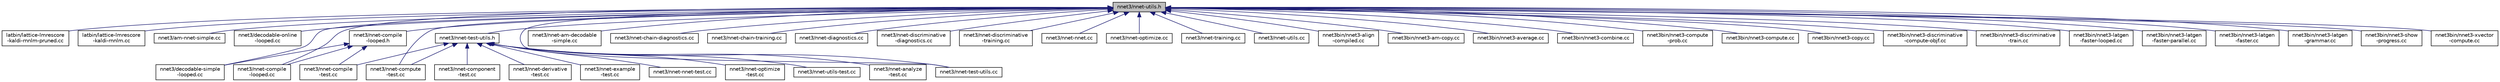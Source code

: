 digraph "nnet3/nnet-utils.h"
{
  edge [fontname="Helvetica",fontsize="10",labelfontname="Helvetica",labelfontsize="10"];
  node [fontname="Helvetica",fontsize="10",shape=record];
  Node103 [label="nnet3/nnet-utils.h",height=0.2,width=0.4,color="black", fillcolor="grey75", style="filled", fontcolor="black"];
  Node103 -> Node104 [dir="back",color="midnightblue",fontsize="10",style="solid",fontname="Helvetica"];
  Node104 [label="latbin/lattice-lmrescore\l-kaldi-rnnlm-pruned.cc",height=0.2,width=0.4,color="black", fillcolor="white", style="filled",URL="$lattice-lmrescore-kaldi-rnnlm-pruned_8cc.html"];
  Node103 -> Node105 [dir="back",color="midnightblue",fontsize="10",style="solid",fontname="Helvetica"];
  Node105 [label="latbin/lattice-lmrescore\l-kaldi-rnnlm.cc",height=0.2,width=0.4,color="black", fillcolor="white", style="filled",URL="$lattice-lmrescore-kaldi-rnnlm_8cc.html"];
  Node103 -> Node106 [dir="back",color="midnightblue",fontsize="10",style="solid",fontname="Helvetica"];
  Node106 [label="nnet3/am-nnet-simple.cc",height=0.2,width=0.4,color="black", fillcolor="white", style="filled",URL="$am-nnet-simple_8cc.html"];
  Node103 -> Node107 [dir="back",color="midnightblue",fontsize="10",style="solid",fontname="Helvetica"];
  Node107 [label="nnet3/decodable-online\l-looped.cc",height=0.2,width=0.4,color="black", fillcolor="white", style="filled",URL="$decodable-online-looped_8cc.html"];
  Node103 -> Node108 [dir="back",color="midnightblue",fontsize="10",style="solid",fontname="Helvetica"];
  Node108 [label="nnet3/decodable-simple\l-looped.cc",height=0.2,width=0.4,color="black", fillcolor="white", style="filled",URL="$decodable-simple-looped_8cc.html"];
  Node103 -> Node109 [dir="back",color="midnightblue",fontsize="10",style="solid",fontname="Helvetica"];
  Node109 [label="nnet3/nnet-compile\l-looped.h",height=0.2,width=0.4,color="black", fillcolor="white", style="filled",URL="$nnet-compile-looped_8h.html"];
  Node109 -> Node108 [dir="back",color="midnightblue",fontsize="10",style="solid",fontname="Helvetica"];
  Node109 -> Node110 [dir="back",color="midnightblue",fontsize="10",style="solid",fontname="Helvetica"];
  Node110 [label="nnet3/nnet-compile\l-looped.cc",height=0.2,width=0.4,color="black", fillcolor="white", style="filled",URL="$nnet-compile-looped_8cc.html"];
  Node109 -> Node111 [dir="back",color="midnightblue",fontsize="10",style="solid",fontname="Helvetica"];
  Node111 [label="nnet3/nnet-compile\l-test.cc",height=0.2,width=0.4,color="black", fillcolor="white", style="filled",URL="$nnet-compile-test_8cc.html"];
  Node103 -> Node112 [dir="back",color="midnightblue",fontsize="10",style="solid",fontname="Helvetica"];
  Node112 [label="nnet3/nnet-am-decodable\l-simple.cc",height=0.2,width=0.4,color="black", fillcolor="white", style="filled",URL="$nnet-am-decodable-simple_8cc.html"];
  Node103 -> Node113 [dir="back",color="midnightblue",fontsize="10",style="solid",fontname="Helvetica"];
  Node113 [label="nnet3/nnet-test-utils.h",height=0.2,width=0.4,color="black", fillcolor="white", style="filled",URL="$nnet-test-utils_8h.html",tooltip="This file contains various routines that are useful in test code. "];
  Node113 -> Node114 [dir="back",color="midnightblue",fontsize="10",style="solid",fontname="Helvetica"];
  Node114 [label="nnet3/nnet-analyze\l-test.cc",height=0.2,width=0.4,color="black", fillcolor="white", style="filled",URL="$nnet-analyze-test_8cc.html"];
  Node113 -> Node111 [dir="back",color="midnightblue",fontsize="10",style="solid",fontname="Helvetica"];
  Node113 -> Node115 [dir="back",color="midnightblue",fontsize="10",style="solid",fontname="Helvetica"];
  Node115 [label="nnet3/nnet-component\l-test.cc",height=0.2,width=0.4,color="black", fillcolor="white", style="filled",URL="$_2nnet-component-test_8cc.html"];
  Node113 -> Node116 [dir="back",color="midnightblue",fontsize="10",style="solid",fontname="Helvetica"];
  Node116 [label="nnet3/nnet-compute\l-test.cc",height=0.2,width=0.4,color="black", fillcolor="white", style="filled",URL="$nnet3_2nnet-compute-test_8cc.html"];
  Node113 -> Node117 [dir="back",color="midnightblue",fontsize="10",style="solid",fontname="Helvetica"];
  Node117 [label="nnet3/nnet-derivative\l-test.cc",height=0.2,width=0.4,color="black", fillcolor="white", style="filled",URL="$nnet-derivative-test_8cc.html"];
  Node113 -> Node118 [dir="back",color="midnightblue",fontsize="10",style="solid",fontname="Helvetica"];
  Node118 [label="nnet3/nnet-example\l-test.cc",height=0.2,width=0.4,color="black", fillcolor="white", style="filled",URL="$nnet-example-test_8cc.html"];
  Node113 -> Node119 [dir="back",color="midnightblue",fontsize="10",style="solid",fontname="Helvetica"];
  Node119 [label="nnet3/nnet-nnet-test.cc",height=0.2,width=0.4,color="black", fillcolor="white", style="filled",URL="$nnet3_2nnet-nnet-test_8cc.html"];
  Node113 -> Node120 [dir="back",color="midnightblue",fontsize="10",style="solid",fontname="Helvetica"];
  Node120 [label="nnet3/nnet-optimize\l-test.cc",height=0.2,width=0.4,color="black", fillcolor="white", style="filled",URL="$nnet-optimize-test_8cc.html"];
  Node113 -> Node121 [dir="back",color="midnightblue",fontsize="10",style="solid",fontname="Helvetica"];
  Node121 [label="nnet3/nnet-test-utils.cc",height=0.2,width=0.4,color="black", fillcolor="white", style="filled",URL="$nnet-test-utils_8cc.html"];
  Node113 -> Node122 [dir="back",color="midnightblue",fontsize="10",style="solid",fontname="Helvetica"];
  Node122 [label="nnet3/nnet-utils-test.cc",height=0.2,width=0.4,color="black", fillcolor="white", style="filled",URL="$nnet-utils-test_8cc.html"];
  Node103 -> Node123 [dir="back",color="midnightblue",fontsize="10",style="solid",fontname="Helvetica"];
  Node123 [label="nnet3/nnet-chain-diagnostics.cc",height=0.2,width=0.4,color="black", fillcolor="white", style="filled",URL="$nnet-chain-diagnostics_8cc.html"];
  Node103 -> Node124 [dir="back",color="midnightblue",fontsize="10",style="solid",fontname="Helvetica"];
  Node124 [label="nnet3/nnet-chain-training.cc",height=0.2,width=0.4,color="black", fillcolor="white", style="filled",URL="$nnet-chain-training_8cc.html"];
  Node103 -> Node110 [dir="back",color="midnightblue",fontsize="10",style="solid",fontname="Helvetica"];
  Node103 -> Node116 [dir="back",color="midnightblue",fontsize="10",style="solid",fontname="Helvetica"];
  Node103 -> Node125 [dir="back",color="midnightblue",fontsize="10",style="solid",fontname="Helvetica"];
  Node125 [label="nnet3/nnet-diagnostics.cc",height=0.2,width=0.4,color="black", fillcolor="white", style="filled",URL="$nnet-diagnostics_8cc.html"];
  Node103 -> Node126 [dir="back",color="midnightblue",fontsize="10",style="solid",fontname="Helvetica"];
  Node126 [label="nnet3/nnet-discriminative\l-diagnostics.cc",height=0.2,width=0.4,color="black", fillcolor="white", style="filled",URL="$nnet-discriminative-diagnostics_8cc.html"];
  Node103 -> Node127 [dir="back",color="midnightblue",fontsize="10",style="solid",fontname="Helvetica"];
  Node127 [label="nnet3/nnet-discriminative\l-training.cc",height=0.2,width=0.4,color="black", fillcolor="white", style="filled",URL="$nnet-discriminative-training_8cc.html"];
  Node103 -> Node128 [dir="back",color="midnightblue",fontsize="10",style="solid",fontname="Helvetica"];
  Node128 [label="nnet3/nnet-nnet.cc",height=0.2,width=0.4,color="black", fillcolor="white", style="filled",URL="$_2nnet-nnet_8cc.html"];
  Node103 -> Node129 [dir="back",color="midnightblue",fontsize="10",style="solid",fontname="Helvetica"];
  Node129 [label="nnet3/nnet-optimize.cc",height=0.2,width=0.4,color="black", fillcolor="white", style="filled",URL="$nnet-optimize_8cc.html"];
  Node103 -> Node121 [dir="back",color="midnightblue",fontsize="10",style="solid",fontname="Helvetica"];
  Node103 -> Node130 [dir="back",color="midnightblue",fontsize="10",style="solid",fontname="Helvetica"];
  Node130 [label="nnet3/nnet-training.cc",height=0.2,width=0.4,color="black", fillcolor="white", style="filled",URL="$nnet-training_8cc.html"];
  Node103 -> Node131 [dir="back",color="midnightblue",fontsize="10",style="solid",fontname="Helvetica"];
  Node131 [label="nnet3/nnet-utils.cc",height=0.2,width=0.4,color="black", fillcolor="white", style="filled",URL="$nnet-utils_8cc.html"];
  Node103 -> Node132 [dir="back",color="midnightblue",fontsize="10",style="solid",fontname="Helvetica"];
  Node132 [label="nnet3bin/nnet3-align\l-compiled.cc",height=0.2,width=0.4,color="black", fillcolor="white", style="filled",URL="$nnet3-align-compiled_8cc.html"];
  Node103 -> Node133 [dir="back",color="midnightblue",fontsize="10",style="solid",fontname="Helvetica"];
  Node133 [label="nnet3bin/nnet3-am-copy.cc",height=0.2,width=0.4,color="black", fillcolor="white", style="filled",URL="$nnet3-am-copy_8cc.html"];
  Node103 -> Node134 [dir="back",color="midnightblue",fontsize="10",style="solid",fontname="Helvetica"];
  Node134 [label="nnet3bin/nnet3-average.cc",height=0.2,width=0.4,color="black", fillcolor="white", style="filled",URL="$nnet3-average_8cc.html"];
  Node103 -> Node135 [dir="back",color="midnightblue",fontsize="10",style="solid",fontname="Helvetica"];
  Node135 [label="nnet3bin/nnet3-combine.cc",height=0.2,width=0.4,color="black", fillcolor="white", style="filled",URL="$nnet3-combine_8cc.html"];
  Node103 -> Node136 [dir="back",color="midnightblue",fontsize="10",style="solid",fontname="Helvetica"];
  Node136 [label="nnet3bin/nnet3-compute\l-prob.cc",height=0.2,width=0.4,color="black", fillcolor="white", style="filled",URL="$nnet3-compute-prob_8cc.html"];
  Node103 -> Node137 [dir="back",color="midnightblue",fontsize="10",style="solid",fontname="Helvetica"];
  Node137 [label="nnet3bin/nnet3-compute.cc",height=0.2,width=0.4,color="black", fillcolor="white", style="filled",URL="$nnet3-compute_8cc.html"];
  Node103 -> Node138 [dir="back",color="midnightblue",fontsize="10",style="solid",fontname="Helvetica"];
  Node138 [label="nnet3bin/nnet3-copy.cc",height=0.2,width=0.4,color="black", fillcolor="white", style="filled",URL="$nnet3-copy_8cc.html"];
  Node103 -> Node139 [dir="back",color="midnightblue",fontsize="10",style="solid",fontname="Helvetica"];
  Node139 [label="nnet3bin/nnet3-discriminative\l-compute-objf.cc",height=0.2,width=0.4,color="black", fillcolor="white", style="filled",URL="$nnet3-discriminative-compute-objf_8cc.html"];
  Node103 -> Node140 [dir="back",color="midnightblue",fontsize="10",style="solid",fontname="Helvetica"];
  Node140 [label="nnet3bin/nnet3-discriminative\l-train.cc",height=0.2,width=0.4,color="black", fillcolor="white", style="filled",URL="$nnet3-discriminative-train_8cc.html"];
  Node103 -> Node141 [dir="back",color="midnightblue",fontsize="10",style="solid",fontname="Helvetica"];
  Node141 [label="nnet3bin/nnet3-latgen\l-faster-looped.cc",height=0.2,width=0.4,color="black", fillcolor="white", style="filled",URL="$nnet3-latgen-faster-looped_8cc.html"];
  Node103 -> Node142 [dir="back",color="midnightblue",fontsize="10",style="solid",fontname="Helvetica"];
  Node142 [label="nnet3bin/nnet3-latgen\l-faster-parallel.cc",height=0.2,width=0.4,color="black", fillcolor="white", style="filled",URL="$nnet3-latgen-faster-parallel_8cc.html"];
  Node103 -> Node143 [dir="back",color="midnightblue",fontsize="10",style="solid",fontname="Helvetica"];
  Node143 [label="nnet3bin/nnet3-latgen\l-faster.cc",height=0.2,width=0.4,color="black", fillcolor="white", style="filled",URL="$nnet3-latgen-faster_8cc.html"];
  Node103 -> Node144 [dir="back",color="midnightblue",fontsize="10",style="solid",fontname="Helvetica"];
  Node144 [label="nnet3bin/nnet3-latgen\l-grammar.cc",height=0.2,width=0.4,color="black", fillcolor="white", style="filled",URL="$nnet3-latgen-grammar_8cc.html"];
  Node103 -> Node145 [dir="back",color="midnightblue",fontsize="10",style="solid",fontname="Helvetica"];
  Node145 [label="nnet3bin/nnet3-show\l-progress.cc",height=0.2,width=0.4,color="black", fillcolor="white", style="filled",URL="$nnet3-show-progress_8cc.html"];
  Node103 -> Node146 [dir="back",color="midnightblue",fontsize="10",style="solid",fontname="Helvetica"];
  Node146 [label="nnet3bin/nnet3-xvector\l-compute.cc",height=0.2,width=0.4,color="black", fillcolor="white", style="filled",URL="$nnet3-xvector-compute_8cc.html"];
}
